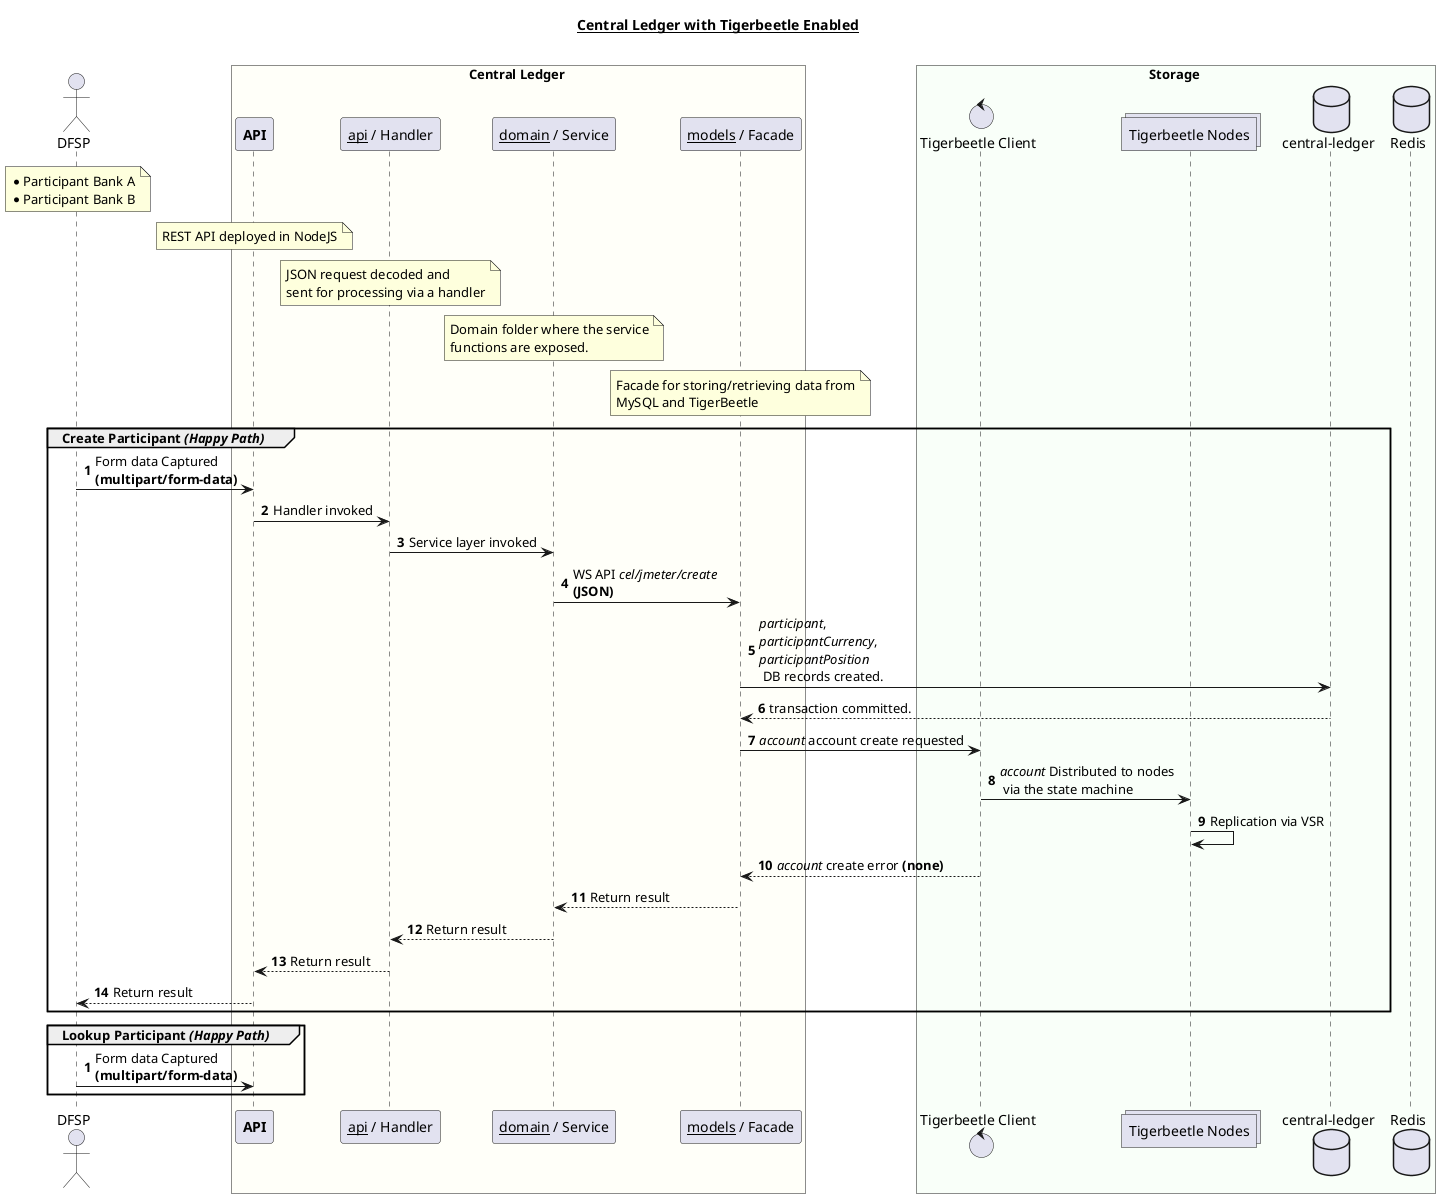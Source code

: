 @startuml
title "__**Central Ledger with Tigerbeetle Enabled**__\n"

actor "DFSP" as dfsp
note over dfsp
    * Participant Bank A
    * Participant Bank B
end note

box Central Ledger #FFFFF9
    participant "**API**" as cl_api
    participant "__api__ / Handler" as cl_handler
    participant "__domain__ / Service" as cl_domain
    participant "__models__ / Facade" as cl_facade

    note over cl_api
        REST API deployed in NodeJS
    end note

    note over cl_handler
        JSON request decoded and
        sent for processing via a handler
    end note

    note over cl_domain
        Domain folder where the service
        functions are exposed.
    end note

    note over cl_facade
        Facade for storing/retrieving data from
        MySQL and TigerBeetle
    end note
end box

box Storage #F9FFF9
	control "Tigerbeetle Client" as tb_client
	collections "Tigerbeetle Nodes" as tb_nodes
	database "central-ledger" as cl_db
	database "Redis" as redis_cache
end box

autonumber
group Create Participant //(Happy Path)//
    dfsp -> cl_api : Form data Captured\n**(multipart/form-data)**
    cl_api -> cl_handler : Handler invoked
    cl_handler -> cl_domain : Service layer invoked
    cl_domain -> cl_facade : WS API //cel/jmeter/create//  \n**(JSON)**
    cl_facade -> cl_db : //participant//, \n//participantCurrency//, \n//participantPosition// \n DB records created.
    cl_db --> cl_facade : transaction committed.
    cl_facade -> tb_client : //account// account create requested
    tb_client -> tb_nodes : //account// Distributed to nodes\n via the state machine
    tb_nodes -> tb_nodes : Replication via VSR
    tb_client --> cl_facade : //account// create error **(none)**
    cl_facade --> cl_domain : Return result
    cl_domain --> cl_handler : Return result
    cl_handler --> cl_api : Return result
    cl_api --> dfsp : Return result
end

autonumber
group Lookup Participant //(Happy Path)//
    dfsp -> cl_api : Form data Captured\n**(multipart/form-data)**
end

@enduml
